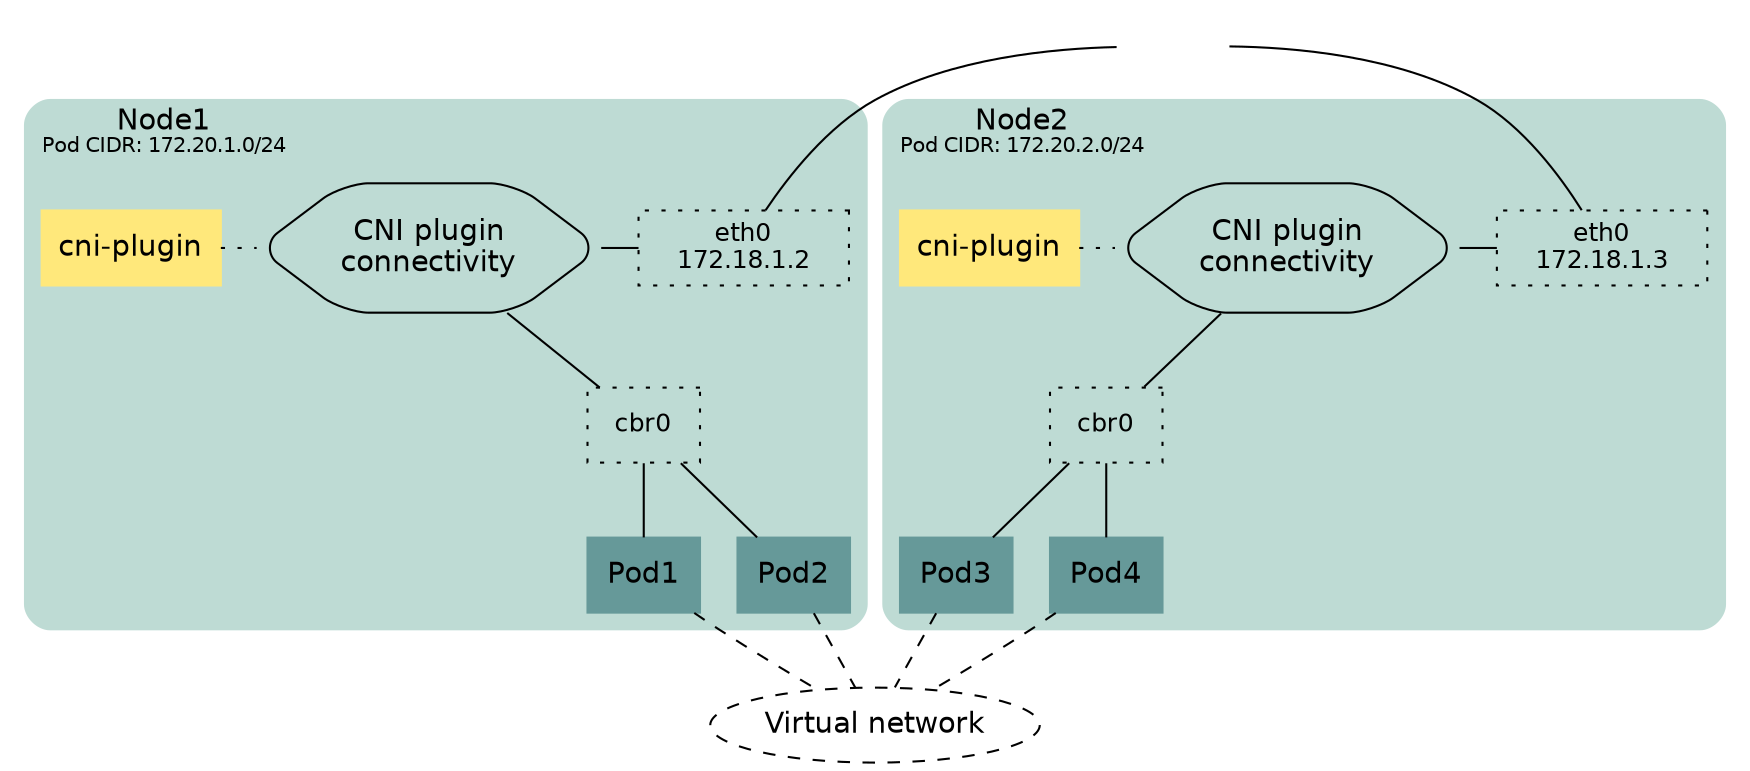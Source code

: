 graph kubernetes {
    node [fontname=helvetica];

    {
        node [shape=plaintext]
        Phys_Network [ image="router.png" label="" ]
        Virt_Network [ id="virt_network" shape=ellipse label="Virtual network" rank="max" style=dashed]
    }

    node [shape=box];

    subgraph cluster_node1 {
        id="node1";
        label=<Node1<BR /><FONT POINT-SIZE="10">Pod CIDR: 172.20.1.0/24</FONT>>
        fontname=helvetica; labeljust=left;
        style="rounded,filled"; color="#BEDBD4";

        node1_eth0 [ id="node1_eth0"
            label=<eth0<br />172.18.1.2>
            fontsize=12 style=dotted
            width=1.4 ]

        subgraph virtual {
            node1_pod1 [id="node1_pod1" label="Pod1" style=filled color="#669999"];
            node1_pod2 [id="node1_pod2" label="Pod2" style=filled color="#669999"];
            Bridge1 [id="node1_bridge" fontsize=12 style=dotted
                    label="cbr0"]
        }

        node1_cni [label=<CNI plugin<br />connectivity> shape=hexagon style=rounded]
        node1_cniplugin [label="cni-plugin" style=filled color="#FFE87B"];

        node1_cni -- Bridge1
        {
            rank=same
            node1_cniplugin -- node1_cni [style=dotted]
            node1_cni -- node1_eth0
        }

        Bridge1 -- node1_pod2
        Bridge1 -- node1_pod1
    }

    subgraph cluster_node2 {
        id="node2";
        label=<Node2<BR /><FONT POINT-SIZE="10">Pod CIDR: 172.20.2.0/24</FONT>>
        fontname=helvetica; labeljust=left;
        style="rounded,filled"; color="#BEDBD4";

        node2_eth0 [ id="node2_eth0"
            label=<eth0<br />172.18.1.3>
            fontsize=12 style=dotted
            width=1.4 ]

        subgraph virtual {
            node2_pod1 [label="Pod3" style=filled color="#669999"];
            node2_pod2 [label="Pod4" style=filled color="#669999"];
            Bridge2 [id="node2_bridge" fontsize=12 style=dotted
                    label="cbr0" ]
        }

        node2_cni [label=<CNI plugin<br />connectivity> shape=hexagon style=rounded]
        node2_cniplugin [label="cni-plugin" style=filled color="#FFE87B"];

        node2_cni -- Bridge2
        {
            rank=same
            node2_cniplugin -- node2_cni [style=dotted]
            node2_cni -- node2_eth0
        }

        Bridge2 -- node2_pod2
        Bridge2 -- node2_pod1
    }


    Phys_Network -- node1_eth0
    Phys_Network -- node2_eth0

    node1_pod1 -- Virt_Network [ id="edge_node1pod1_virtNetwork" style=dashed]
    node1_pod2 -- Virt_Network [ id="edge_node1pod2_virtNetwork" style=dashed]
    node2_pod1 -- Virt_Network [ id="edge_node2pod1_virtNetwork" style=dashed]
    node2_pod2 -- Virt_Network [ id="edge_node2pod2_virtNetwork" style=dashed]
}
